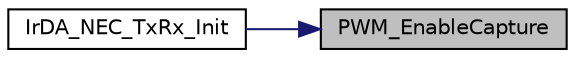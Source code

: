 digraph "PWM_EnableCapture"
{
 // LATEX_PDF_SIZE
  edge [fontname="Helvetica",fontsize="10",labelfontname="Helvetica",labelfontsize="10"];
  node [fontname="Helvetica",fontsize="10",shape=record];
  rankdir="RL";
  Node1 [label="PWM_EnableCapture",height=0.2,width=0.4,color="black", fillcolor="grey75", style="filled", fontcolor="black",tooltip="This function enables PWM capture of selected channels."];
  Node1 -> Node2 [dir="back",color="midnightblue",fontsize="10",style="solid",fontname="Helvetica"];
  Node2 [label="IrDA_NEC_TxRx_Init",height=0.2,width=0.4,color="black", fillcolor="white", style="filled",URL="$da/d69/group___nano130___basic01___f_u_n_c_t_i_o_n_s.html#ga7233a8f8873a41bafa1af09ce704716c",tooltip="This function is used to initiate PWM for IrDA NEC."];
}
